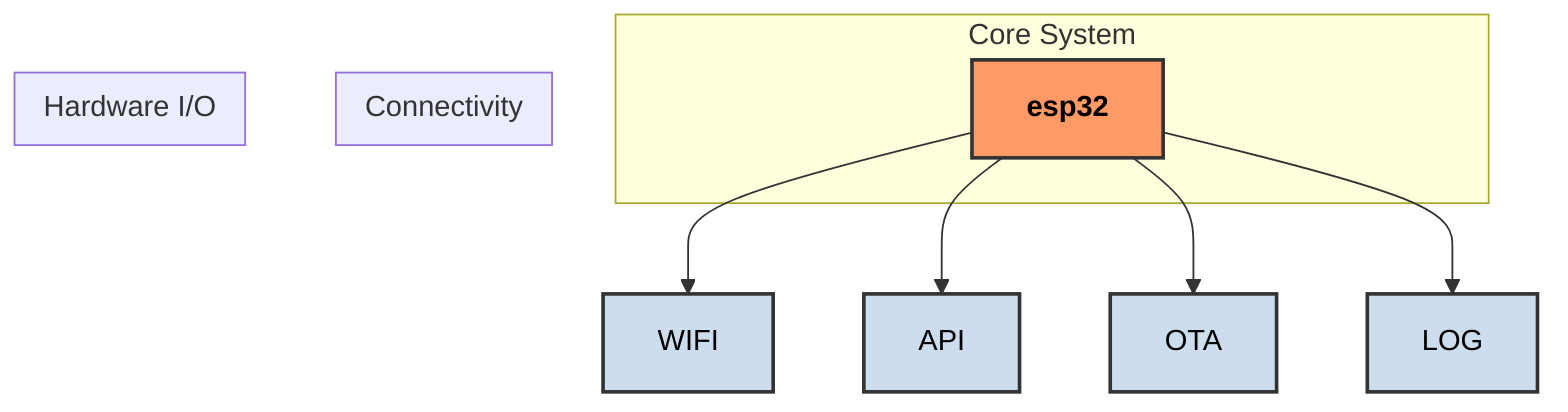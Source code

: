 %% ---- Core System & Hardware ---- %%
graph TD
    subgraph "Core System"
        A["`**esp32**`"]
    end

    subgraph "Connectivity"
    end

    subgraph "Hardware I/O"
    end

    A --> WIFI & API & OTA & LOG

    class A hardware
    class WIFI,API,OTA,LOG component
    class I2C,SPI io

    %% --- Styling --- %%
    classDef component fill:#cde,stroke:#333,stroke-width:2px,color:#000
    classDef hardware fill:#f96,stroke:#333,stroke-width:2px,color:#000
    classDef logic fill:#cfc,stroke:#333,stroke-width:2px,color:#000
    classDef trigger fill:#fdf,stroke:#333,stroke-width:2px,color:#000
    classDef io fill:#fec,stroke:#333,stroke-width:2px,color:#000
